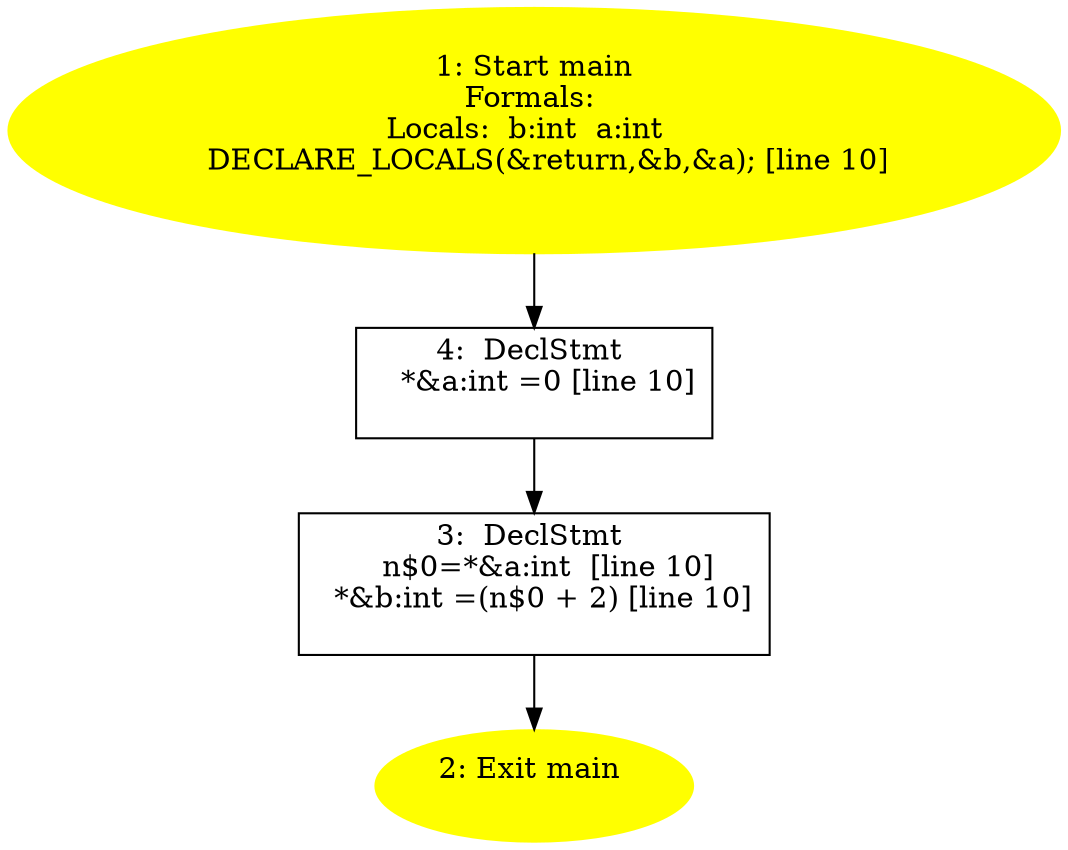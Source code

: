 /* @generated */
digraph iCFG {
"main4" [label="4:  DeclStmt \n   *&a:int =0 [line 10]\n " shape="box"]
	

	 "main4" -> "main3" ;
"main3" [label="3:  DeclStmt \n   n$0=*&a:int  [line 10]\n  *&b:int =(n$0 + 2) [line 10]\n " shape="box"]
	

	 "main3" -> "main2" ;
"main2" [label="2: Exit main \n  " color=yellow style=filled]
	

"main1" [label="1: Start main\nFormals: \nLocals:  b:int  a:int  \n   DECLARE_LOCALS(&return,&b,&a); [line 10]\n " color=yellow style=filled]
	

	 "main1" -> "main4" ;
}
